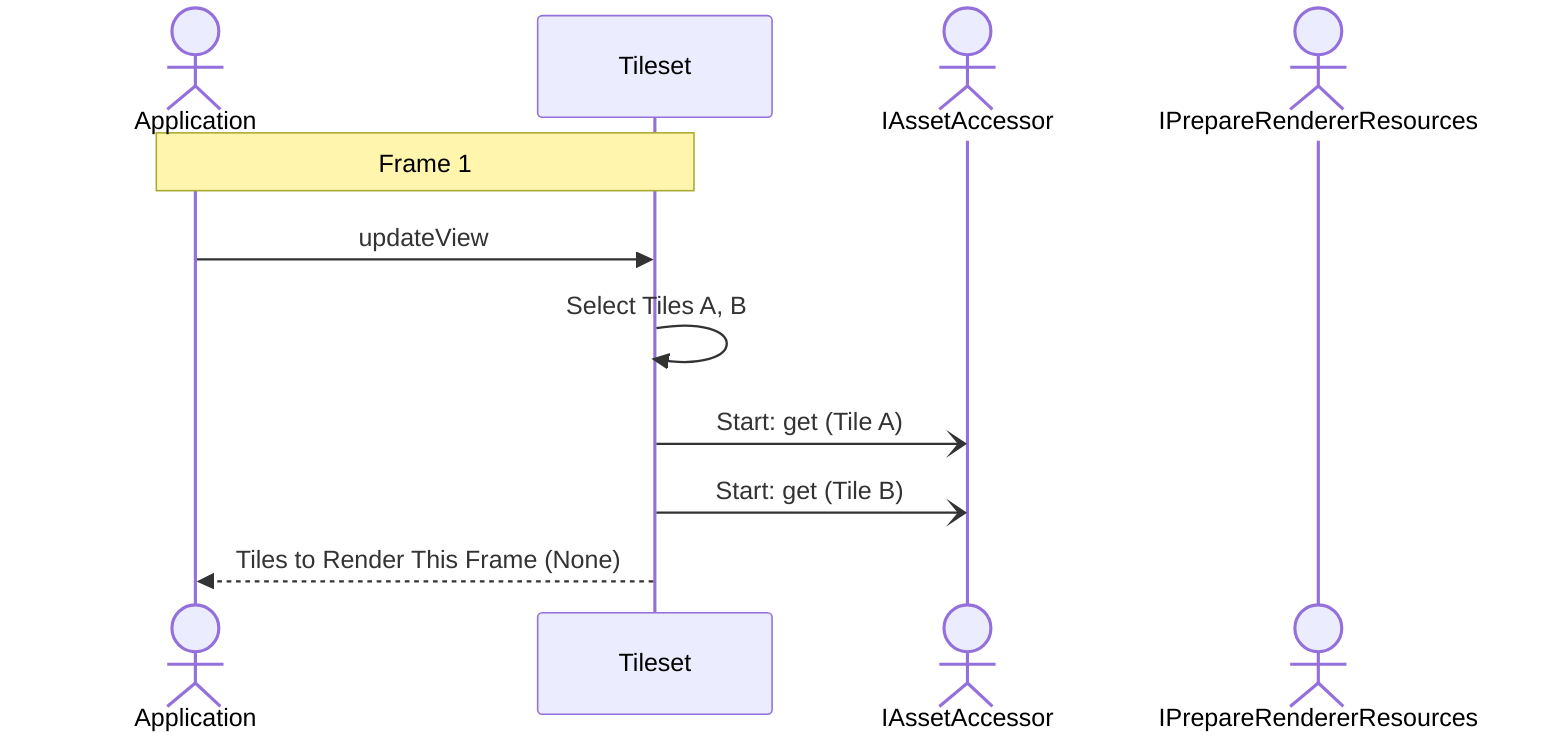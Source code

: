 sequenceDiagram
  actor Application
  participant Tileset
  actor IAssetAccessor
  actor IPrepareRendererResources

  Note over Application,Tileset: Frame 1
  Application->>Tileset: updateView
  Tileset->>Tileset: Select Tiles A, B
  Tileset-)IAssetAccessor: Start: get (Tile A)
  Tileset-)IAssetAccessor: Start: get (Tile B)
  Tileset-->>Application: Tiles to Render This Frame (None)